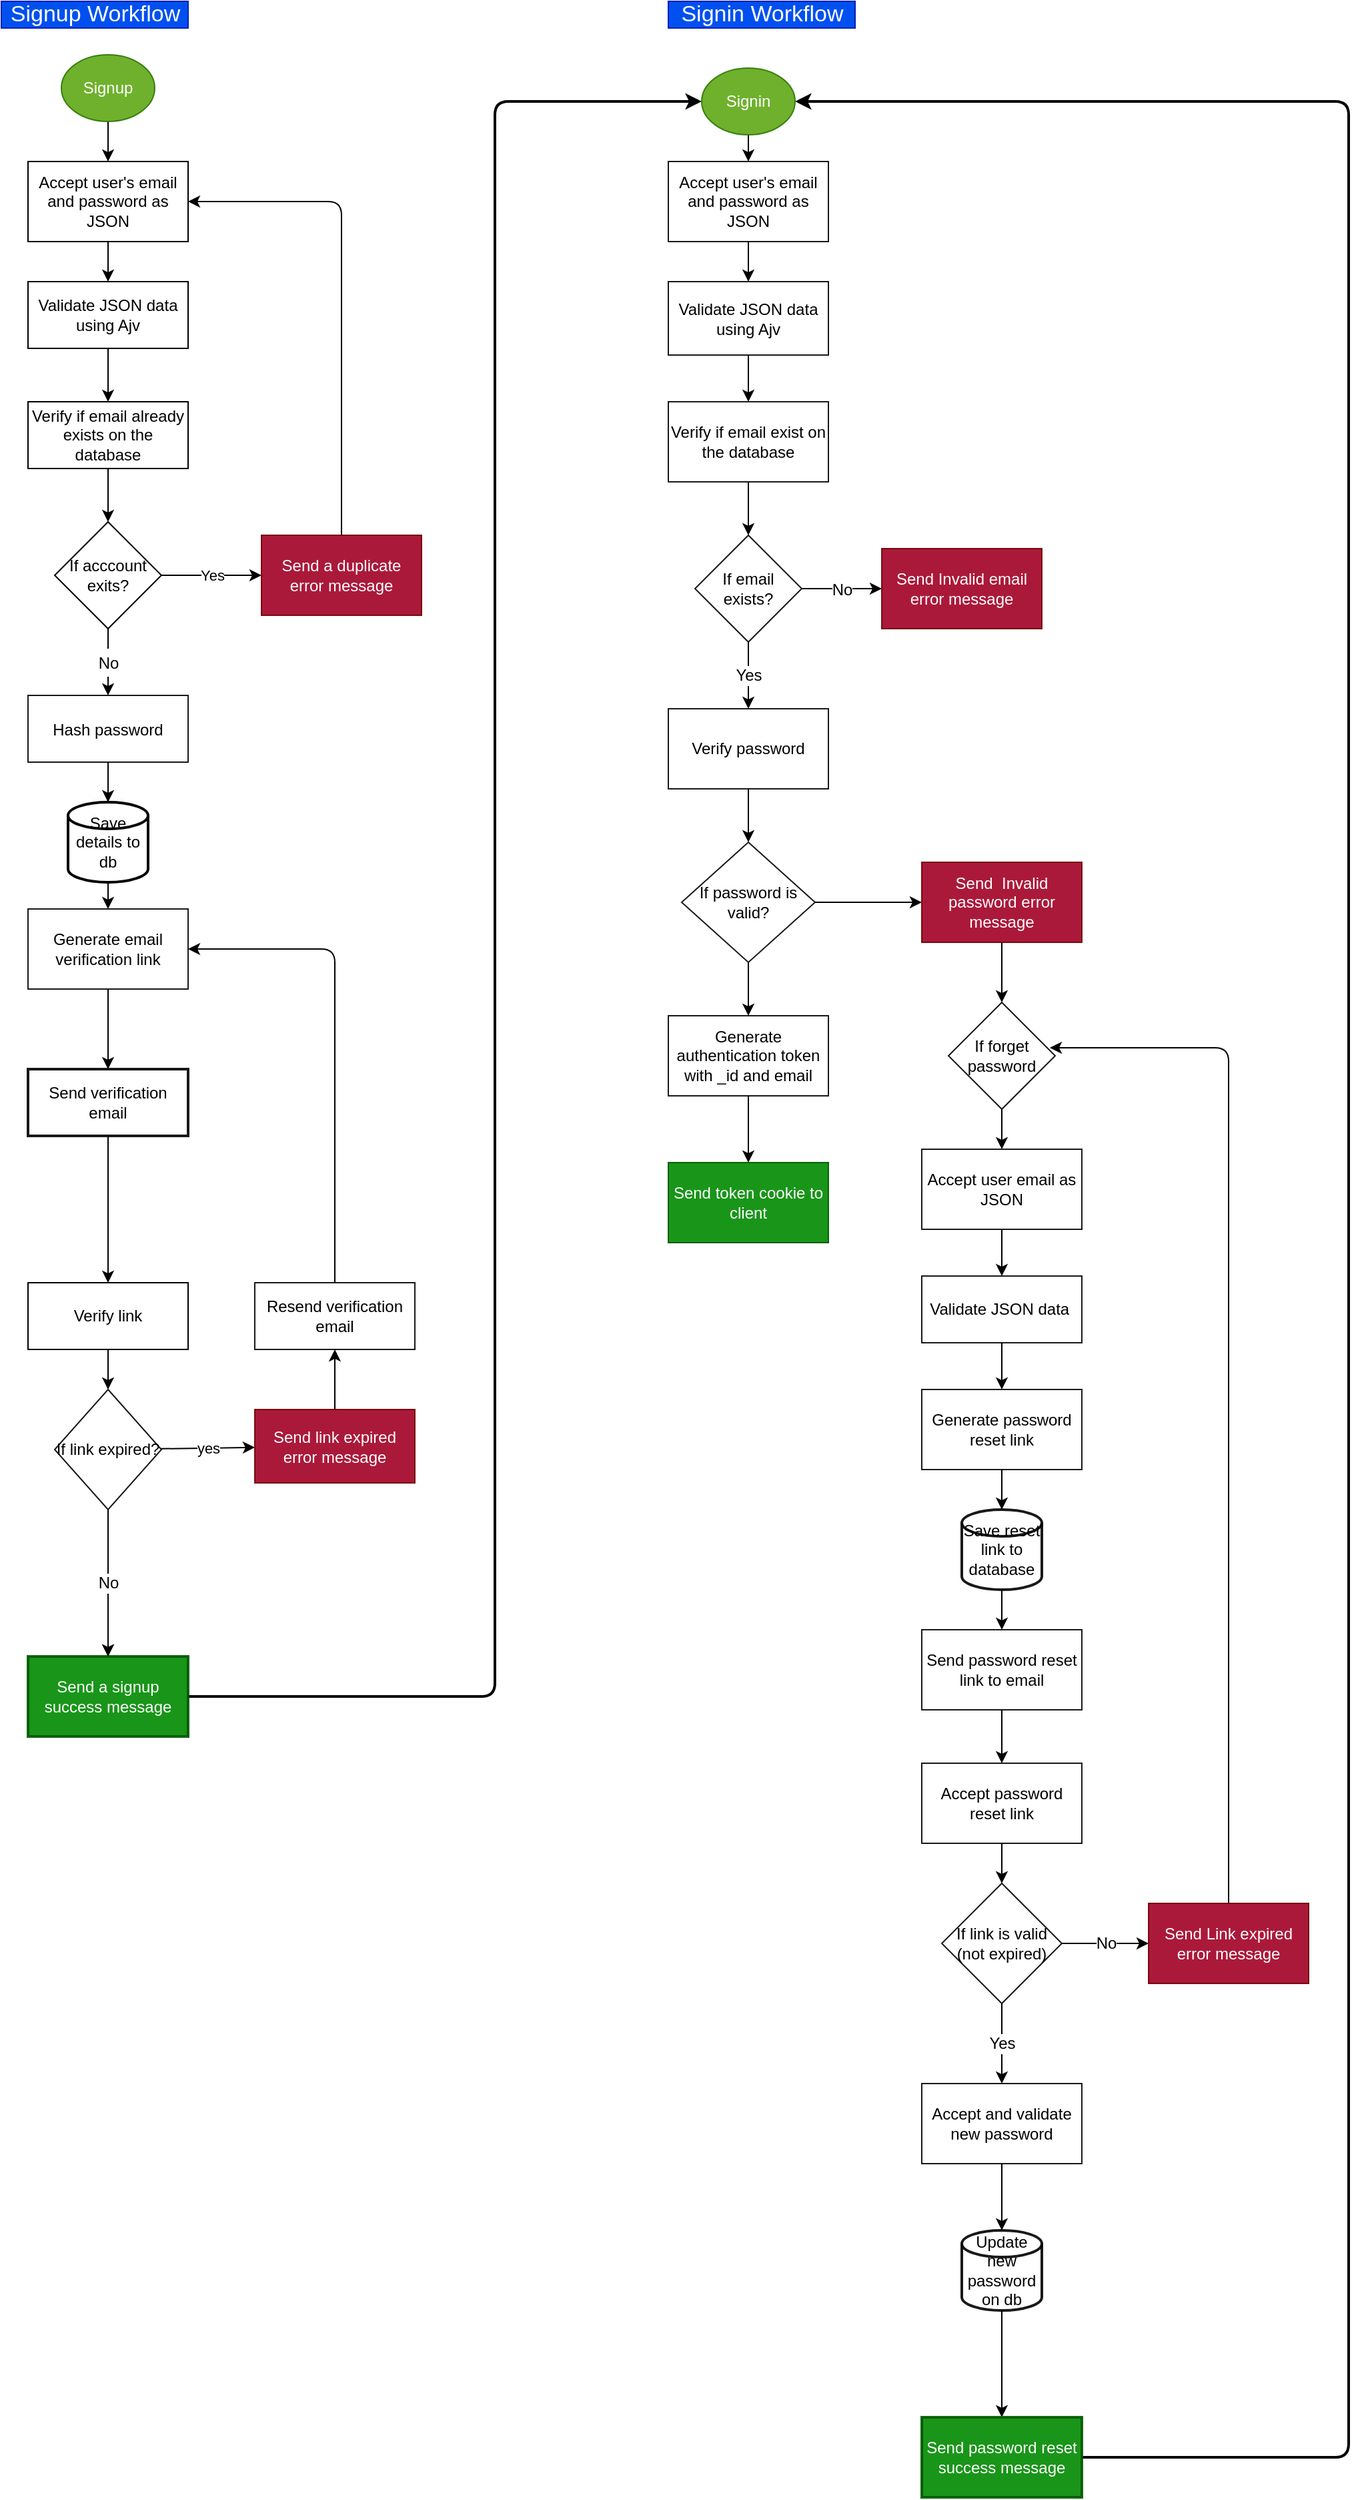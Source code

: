 <mxfile>
    <diagram id="qsI6oPGIzwRHsD8YyjTx" name="Authentication">
        <mxGraphModel dx="491" dy="1442" grid="1" gridSize="10" guides="1" tooltips="1" connect="1" arrows="1" fold="1" page="1" pageScale="1" pageWidth="850" pageHeight="1100" math="0" shadow="0">
            <root>
                <mxCell id="0"/>
                <mxCell id="1" parent="0"/>
                <mxCell id="4" value="" style="edgeStyle=none;html=1;" parent="1" source="2" target="3" edge="1">
                    <mxGeometry relative="1" as="geometry"/>
                </mxCell>
                <mxCell id="2" value="Accept user's email and password as JSON" style="rounded=0;whiteSpace=wrap;html=1;" parent="1" vertex="1">
                    <mxGeometry x="130" y="70" width="120" height="60" as="geometry"/>
                </mxCell>
                <mxCell id="6" value="" style="edgeStyle=none;html=1;" parent="1" source="3" target="5" edge="1">
                    <mxGeometry relative="1" as="geometry"/>
                </mxCell>
                <mxCell id="3" value="Validate JSON data using Ajv" style="rounded=0;whiteSpace=wrap;html=1;" parent="1" vertex="1">
                    <mxGeometry x="130" y="160" width="120" height="50" as="geometry"/>
                </mxCell>
                <mxCell id="8" value="" style="edgeStyle=none;html=1;" parent="1" source="5" target="7" edge="1">
                    <mxGeometry relative="1" as="geometry"/>
                </mxCell>
                <mxCell id="5" value="Verify if email already exists on the database" style="rounded=0;whiteSpace=wrap;html=1;" parent="1" vertex="1">
                    <mxGeometry x="130" y="250" width="120" height="50" as="geometry"/>
                </mxCell>
                <mxCell id="12" value="Yes" style="edgeStyle=none;html=1;" parent="1" source="7" target="11" edge="1">
                    <mxGeometry relative="1" as="geometry"/>
                </mxCell>
                <mxCell id="24" value="&lt;font style=&quot;font-size: 12px&quot;&gt;No&lt;/font&gt;" style="edgeStyle=none;html=1;fontSize=17;" parent="1" source="7" target="22" edge="1">
                    <mxGeometry relative="1" as="geometry"/>
                </mxCell>
                <mxCell id="7" value="If acccount exits?" style="rhombus;whiteSpace=wrap;html=1;rounded=0;" parent="1" vertex="1">
                    <mxGeometry x="150" y="340" width="80" height="80" as="geometry"/>
                </mxCell>
                <mxCell id="112" style="edgeStyle=none;html=1;exitX=0.5;exitY=0;exitDx=0;exitDy=0;entryX=1;entryY=0.5;entryDx=0;entryDy=0;" edge="1" parent="1" source="11" target="2">
                    <mxGeometry relative="1" as="geometry">
                        <Array as="points">
                            <mxPoint x="365" y="100"/>
                        </Array>
                    </mxGeometry>
                </mxCell>
                <mxCell id="11" value="Send a duplicate error message" style="whiteSpace=wrap;html=1;rounded=0;fillColor=#a20025;fontColor=#ffffff;strokeColor=#6F0000;opacity=90;" parent="1" vertex="1">
                    <mxGeometry x="305" y="350" width="120" height="60" as="geometry"/>
                </mxCell>
                <mxCell id="116" style="edgeStyle=none;html=1;" edge="1" parent="1" source="16" target="103">
                    <mxGeometry relative="1" as="geometry"/>
                </mxCell>
                <mxCell id="16" value="Send verification email" style="whiteSpace=wrap;html=1;strokeWidth=2;opacity=90;" parent="1" vertex="1">
                    <mxGeometry x="130" y="750" width="120" height="50" as="geometry"/>
                </mxCell>
                <mxCell id="27" value="" style="edgeStyle=none;html=1;fontSize=12;startArrow=none;" parent="1" source="51" target="26" edge="1">
                    <mxGeometry relative="1" as="geometry">
                        <mxPoint x="190" y="870" as="sourcePoint"/>
                    </mxGeometry>
                </mxCell>
                <mxCell id="20" value="&lt;font style=&quot;font-size: 17px&quot;&gt;Signup Workflow&lt;/font&gt;" style="text;html=1;align=center;verticalAlign=middle;resizable=0;points=[];autosize=1;strokeColor=#001DBC;fillColor=#0050ef;fontColor=#ffffff;" parent="1" vertex="1">
                    <mxGeometry x="110" y="-50" width="140" height="20" as="geometry"/>
                </mxCell>
                <mxCell id="114" value="" style="edgeStyle=none;html=1;" edge="1" parent="1" source="22" target="113">
                    <mxGeometry relative="1" as="geometry"/>
                </mxCell>
                <mxCell id="22" value="&lt;span style=&quot;font-size: 12px&quot;&gt;Hash password&lt;/span&gt;" style="whiteSpace=wrap;html=1;fontSize=17;opacity=90;strokeWidth=1;" parent="1" vertex="1">
                    <mxGeometry x="130" y="470" width="120" height="50" as="geometry"/>
                </mxCell>
                <mxCell id="95" style="edgeStyle=none;html=1;exitX=1;exitY=0.5;exitDx=0;exitDy=0;entryX=0;entryY=0.5;entryDx=0;entryDy=0;fontSize=12;strokeWidth=2;" parent="1" source="26" target="89" edge="1">
                    <mxGeometry relative="1" as="geometry">
                        <Array as="points">
                            <mxPoint x="480" y="1220"/>
                            <mxPoint x="480" y="990"/>
                            <mxPoint x="480" y="25"/>
                        </Array>
                    </mxGeometry>
                </mxCell>
                <mxCell id="26" value="Send a signup success message" style="whiteSpace=wrap;html=1;strokeWidth=2;opacity=90;fillColor=#008a00;fontColor=#ffffff;strokeColor=#005700;" parent="1" vertex="1">
                    <mxGeometry x="130" y="1190" width="120" height="60" as="geometry"/>
                </mxCell>
                <mxCell id="31" value="" style="edgeStyle=none;html=1;fontSize=17;" parent="1" source="28" target="30" edge="1">
                    <mxGeometry relative="1" as="geometry"/>
                </mxCell>
                <mxCell id="28" value="Accept user's email and password as JSON" style="whiteSpace=wrap;html=1;fontSize=12;strokeWidth=1;opacity=90;" parent="1" vertex="1">
                    <mxGeometry x="610" y="70" width="120" height="60" as="geometry"/>
                </mxCell>
                <mxCell id="29" value="&lt;font style=&quot;font-size: 17px&quot;&gt;Signin Workflow&lt;/font&gt;" style="text;html=1;align=center;verticalAlign=middle;resizable=0;points=[];autosize=1;strokeColor=#001DBC;fillColor=#0050ef;fontSize=12;fontColor=#ffffff;" parent="1" vertex="1">
                    <mxGeometry x="610" y="-50" width="140" height="20" as="geometry"/>
                </mxCell>
                <mxCell id="33" value="" style="edgeStyle=none;html=1;fontSize=17;" parent="1" source="30" target="32" edge="1">
                    <mxGeometry relative="1" as="geometry"/>
                </mxCell>
                <mxCell id="30" value="Validate JSON data using Ajv" style="whiteSpace=wrap;html=1;strokeWidth=1;opacity=90;" parent="1" vertex="1">
                    <mxGeometry x="610" y="160" width="120" height="55" as="geometry"/>
                </mxCell>
                <mxCell id="35" value="" style="edgeStyle=none;html=1;fontSize=17;" parent="1" source="32" target="34" edge="1">
                    <mxGeometry relative="1" as="geometry"/>
                </mxCell>
                <mxCell id="32" value="Verify if email exist on the database" style="whiteSpace=wrap;html=1;strokeWidth=1;opacity=90;" parent="1" vertex="1">
                    <mxGeometry x="610" y="250" width="120" height="60" as="geometry"/>
                </mxCell>
                <mxCell id="37" value="&lt;font style=&quot;font-size: 12px&quot;&gt;No&lt;/font&gt;" style="edgeStyle=none;html=1;fontSize=17;" parent="1" source="34" target="36" edge="1">
                    <mxGeometry relative="1" as="geometry"/>
                </mxCell>
                <mxCell id="40" value="Yes" style="edgeStyle=none;html=1;fontSize=12;" parent="1" source="34" target="39" edge="1">
                    <mxGeometry relative="1" as="geometry"/>
                </mxCell>
                <mxCell id="34" value="If email exists?" style="rhombus;whiteSpace=wrap;html=1;strokeWidth=1;opacity=90;" parent="1" vertex="1">
                    <mxGeometry x="630" y="350" width="80" height="80" as="geometry"/>
                </mxCell>
                <mxCell id="36" value="Send Invalid email error message" style="whiteSpace=wrap;html=1;strokeWidth=1;opacity=90;fillColor=#a20025;fontColor=#ffffff;strokeColor=#6F0000;" parent="1" vertex="1">
                    <mxGeometry x="770" y="360" width="120" height="60" as="geometry"/>
                </mxCell>
                <mxCell id="42" value="" style="edgeStyle=none;html=1;fontSize=12;" parent="1" source="39" target="41" edge="1">
                    <mxGeometry relative="1" as="geometry"/>
                </mxCell>
                <mxCell id="39" value="Verify password" style="whiteSpace=wrap;html=1;strokeWidth=1;opacity=90;" parent="1" vertex="1">
                    <mxGeometry x="610" y="480" width="120" height="60" as="geometry"/>
                </mxCell>
                <mxCell id="44" value="" style="edgeStyle=none;html=1;fontSize=12;" parent="1" source="41" target="43" edge="1">
                    <mxGeometry relative="1" as="geometry"/>
                </mxCell>
                <mxCell id="48" value="" style="edgeStyle=none;html=1;fontSize=12;" parent="1" source="41" target="47" edge="1">
                    <mxGeometry relative="1" as="geometry"/>
                </mxCell>
                <mxCell id="41" value="If password is valid?" style="rhombus;whiteSpace=wrap;html=1;strokeWidth=1;opacity=90;" parent="1" vertex="1">
                    <mxGeometry x="620" y="580" width="100" height="90" as="geometry"/>
                </mxCell>
                <mxCell id="56" value="" style="edgeStyle=none;html=1;fontSize=12;" parent="1" source="43" target="55" edge="1">
                    <mxGeometry relative="1" as="geometry"/>
                </mxCell>
                <mxCell id="43" value="Send&amp;nbsp; Invalid password error message" style="whiteSpace=wrap;html=1;strokeWidth=1;opacity=90;fillColor=#a20025;fontColor=#ffffff;strokeColor=#6F0000;" parent="1" vertex="1">
                    <mxGeometry x="800" y="595" width="120" height="60" as="geometry"/>
                </mxCell>
                <mxCell id="50" value="" style="edgeStyle=none;html=1;fontSize=12;" parent="1" source="47" target="49" edge="1">
                    <mxGeometry relative="1" as="geometry"/>
                </mxCell>
                <mxCell id="47" value="Generate authentication token with _id and email" style="whiteSpace=wrap;html=1;strokeWidth=1;opacity=90;" parent="1" vertex="1">
                    <mxGeometry x="610" y="710" width="120" height="60" as="geometry"/>
                </mxCell>
                <mxCell id="49" value="Send token cookie to client" style="whiteSpace=wrap;html=1;strokeWidth=1;opacity=90;fillColor=#008a00;fontColor=#ffffff;strokeColor=#005700;" parent="1" vertex="1">
                    <mxGeometry x="610" y="820" width="120" height="60" as="geometry"/>
                </mxCell>
                <mxCell id="54" value="No" style="edgeStyle=none;html=1;fontSize=12;" parent="1" source="51" target="26" edge="1">
                    <mxGeometry relative="1" as="geometry"/>
                </mxCell>
                <mxCell id="58" value="" style="edgeStyle=none;html=1;fontSize=12;" parent="1" source="55" target="57" edge="1">
                    <mxGeometry relative="1" as="geometry"/>
                </mxCell>
                <mxCell id="55" value="If forget password" style="rhombus;whiteSpace=wrap;html=1;fontSize=12;strokeWidth=1;opacity=90;" parent="1" vertex="1">
                    <mxGeometry x="820" y="700" width="80" height="80" as="geometry"/>
                </mxCell>
                <mxCell id="60" value="" style="edgeStyle=none;html=1;fontSize=12;" parent="1" source="57" target="59" edge="1">
                    <mxGeometry relative="1" as="geometry"/>
                </mxCell>
                <mxCell id="57" value="Accept user email as JSON" style="whiteSpace=wrap;html=1;strokeWidth=1;opacity=90;" parent="1" vertex="1">
                    <mxGeometry x="800" y="810" width="120" height="60" as="geometry"/>
                </mxCell>
                <mxCell id="67" value="" style="edgeStyle=none;html=1;fontSize=12;" parent="1" source="59" target="66" edge="1">
                    <mxGeometry relative="1" as="geometry"/>
                </mxCell>
                <mxCell id="59" value="Validate JSON data&amp;nbsp;" style="whiteSpace=wrap;html=1;strokeWidth=1;opacity=90;" parent="1" vertex="1">
                    <mxGeometry x="800" y="905" width="120" height="50" as="geometry"/>
                </mxCell>
                <mxCell id="64" value="" style="edgeStyle=none;html=1;fontSize=12;" parent="1" source="61" target="63" edge="1">
                    <mxGeometry relative="1" as="geometry"/>
                </mxCell>
                <mxCell id="61" value="Send password reset link to email" style="whiteSpace=wrap;html=1;strokeWidth=1;opacity=90;" parent="1" vertex="1">
                    <mxGeometry x="800" y="1170" width="120" height="60" as="geometry"/>
                </mxCell>
                <mxCell id="70" value="" style="edgeStyle=none;html=1;fontSize=12;" parent="1" source="63" target="69" edge="1">
                    <mxGeometry relative="1" as="geometry"/>
                </mxCell>
                <mxCell id="63" value="Accept password reset link" style="whiteSpace=wrap;html=1;strokeWidth=1;opacity=90;" parent="1" vertex="1">
                    <mxGeometry x="800" y="1270" width="120" height="60" as="geometry"/>
                </mxCell>
                <mxCell id="80" value="" style="edgeStyle=none;html=1;fontSize=12;" parent="1" source="66" target="79" edge="1">
                    <mxGeometry relative="1" as="geometry"/>
                </mxCell>
                <mxCell id="66" value="Generate password reset link" style="whiteSpace=wrap;html=1;fontSize=12;strokeWidth=1;opacity=90;" parent="1" vertex="1">
                    <mxGeometry x="800" y="990" width="120" height="60" as="geometry"/>
                </mxCell>
                <mxCell id="72" value="Yes" style="edgeStyle=none;html=1;fontSize=12;" parent="1" source="69" target="71" edge="1">
                    <mxGeometry relative="1" as="geometry"/>
                </mxCell>
                <mxCell id="84" value="No" style="edgeStyle=none;html=1;fontSize=12;" parent="1" source="69" target="83" edge="1">
                    <mxGeometry relative="1" as="geometry"/>
                </mxCell>
                <mxCell id="69" value="If link is valid (not expired)" style="rhombus;whiteSpace=wrap;html=1;strokeWidth=1;opacity=90;" parent="1" vertex="1">
                    <mxGeometry x="815" y="1360" width="90" height="90" as="geometry"/>
                </mxCell>
                <mxCell id="76" value="" style="edgeStyle=none;html=1;fontSize=12;entryX=0.5;entryY=0;entryDx=0;entryDy=0;entryPerimeter=0;" parent="1" source="71" target="77" edge="1">
                    <mxGeometry relative="1" as="geometry">
                        <mxPoint x="860" y="1610" as="targetPoint"/>
                    </mxGeometry>
                </mxCell>
                <mxCell id="71" value="Accept and validate new password" style="whiteSpace=wrap;html=1;strokeWidth=1;opacity=90;" parent="1" vertex="1">
                    <mxGeometry x="800" y="1510" width="120" height="60" as="geometry"/>
                </mxCell>
                <mxCell id="87" value="" style="edgeStyle=none;html=1;fontSize=12;" parent="1" source="77" target="86" edge="1">
                    <mxGeometry relative="1" as="geometry"/>
                </mxCell>
                <mxCell id="77" value="Update new password on db" style="strokeWidth=2;html=1;shape=mxgraph.flowchart.database;whiteSpace=wrap;fontSize=12;opacity=90;" parent="1" vertex="1">
                    <mxGeometry x="830" y="1620" width="60" height="60" as="geometry"/>
                </mxCell>
                <mxCell id="82" value="" style="edgeStyle=none;html=1;fontSize=12;" parent="1" source="79" target="61" edge="1">
                    <mxGeometry relative="1" as="geometry"/>
                </mxCell>
                <mxCell id="79" value="Save reset link to database" style="strokeWidth=2;html=1;shape=mxgraph.flowchart.database;whiteSpace=wrap;fontSize=12;opacity=90;" parent="1" vertex="1">
                    <mxGeometry x="830" y="1080" width="60" height="60" as="geometry"/>
                </mxCell>
                <mxCell id="85" style="edgeStyle=none;html=1;entryX=0.95;entryY=0.425;entryDx=0;entryDy=0;entryPerimeter=0;fontSize=12;" parent="1" source="83" target="55" edge="1">
                    <mxGeometry relative="1" as="geometry">
                        <Array as="points">
                            <mxPoint x="1030" y="734"/>
                        </Array>
                    </mxGeometry>
                </mxCell>
                <mxCell id="83" value="Send Link expired error message" style="whiteSpace=wrap;html=1;strokeWidth=1;opacity=90;fillColor=#a20025;fontColor=#ffffff;strokeColor=#6F0000;" parent="1" vertex="1">
                    <mxGeometry x="970" y="1375" width="120" height="60" as="geometry"/>
                </mxCell>
                <mxCell id="96" style="edgeStyle=none;html=1;exitX=1;exitY=0.5;exitDx=0;exitDy=0;entryX=1;entryY=0.5;entryDx=0;entryDy=0;fontSize=12;strokeWidth=2;" parent="1" source="86" target="89" edge="1">
                    <mxGeometry relative="1" as="geometry">
                        <Array as="points">
                            <mxPoint x="1120" y="1790"/>
                            <mxPoint x="1120" y="25"/>
                        </Array>
                    </mxGeometry>
                </mxCell>
                <mxCell id="86" value="Send password reset success message" style="whiteSpace=wrap;html=1;strokeWidth=2;opacity=90;fillColor=#008a00;fontColor=#ffffff;strokeColor=#005700;" parent="1" vertex="1">
                    <mxGeometry x="800" y="1760" width="120" height="60" as="geometry"/>
                </mxCell>
                <mxCell id="92" value="" style="edgeStyle=none;html=1;fontSize=12;" parent="1" source="89" target="28" edge="1">
                    <mxGeometry relative="1" as="geometry"/>
                </mxCell>
                <mxCell id="89" value="Signin" style="ellipse;whiteSpace=wrap;html=1;fontSize=12;strokeWidth=1;opacity=90;fillColor=#60a917;fontColor=#ffffff;strokeColor=#2D7600;" parent="1" vertex="1">
                    <mxGeometry x="635" width="70" height="50" as="geometry"/>
                </mxCell>
                <mxCell id="94" value="" style="edgeStyle=none;html=1;fontSize=12;" parent="1" source="93" target="2" edge="1">
                    <mxGeometry relative="1" as="geometry"/>
                </mxCell>
                <mxCell id="93" value="Signup" style="ellipse;whiteSpace=wrap;html=1;fontSize=12;strokeWidth=1;opacity=90;fillColor=#60a917;fontColor=#ffffff;strokeColor=#2D7600;" parent="1" vertex="1">
                    <mxGeometry x="155" y="-10" width="70" height="50" as="geometry"/>
                </mxCell>
                <mxCell id="107" value="yes" style="edgeStyle=none;html=1;" edge="1" parent="1" source="51" target="106">
                    <mxGeometry relative="1" as="geometry"/>
                </mxCell>
                <mxCell id="51" value="If link expired?" style="rhombus;whiteSpace=wrap;html=1;fontSize=12;strokeWidth=1;opacity=90;" parent="1" vertex="1">
                    <mxGeometry x="150" y="990" width="80" height="90" as="geometry"/>
                </mxCell>
                <mxCell id="111" style="edgeStyle=none;html=1;exitX=0.5;exitY=1;exitDx=0;exitDy=0;entryX=0.5;entryY=0;entryDx=0;entryDy=0;" edge="1" parent="1" source="98" target="16">
                    <mxGeometry relative="1" as="geometry"/>
                </mxCell>
                <mxCell id="98" value="Generate email verification link" style="rounded=0;whiteSpace=wrap;html=1;fontSize=12;strokeWidth=1;opacity=90;" parent="1" vertex="1">
                    <mxGeometry x="130" y="630" width="120" height="60" as="geometry"/>
                </mxCell>
                <mxCell id="105" value="" style="edgeStyle=none;html=1;" edge="1" parent="1" source="103" target="51">
                    <mxGeometry relative="1" as="geometry"/>
                </mxCell>
                <mxCell id="103" value="Verify link" style="whiteSpace=wrap;html=1;" vertex="1" parent="1">
                    <mxGeometry x="130" y="910" width="120" height="50" as="geometry"/>
                </mxCell>
                <mxCell id="109" value="" style="edgeStyle=none;html=1;" edge="1" parent="1" source="106" target="108">
                    <mxGeometry relative="1" as="geometry"/>
                </mxCell>
                <mxCell id="106" value="Send link expired error message" style="whiteSpace=wrap;html=1;strokeWidth=1;opacity=90;fillColor=#a20025;fontColor=#ffffff;strokeColor=#6F0000;" vertex="1" parent="1">
                    <mxGeometry x="300" y="1005" width="120" height="55" as="geometry"/>
                </mxCell>
                <mxCell id="110" style="edgeStyle=none;html=1;exitX=0.5;exitY=0;exitDx=0;exitDy=0;entryX=1;entryY=0.5;entryDx=0;entryDy=0;" edge="1" parent="1" source="108" target="98">
                    <mxGeometry relative="1" as="geometry">
                        <Array as="points">
                            <mxPoint x="360" y="660"/>
                        </Array>
                    </mxGeometry>
                </mxCell>
                <mxCell id="108" value="Resend verification email" style="whiteSpace=wrap;html=1;strokeWidth=1;opacity=90;" vertex="1" parent="1">
                    <mxGeometry x="300" y="910" width="120" height="50" as="geometry"/>
                </mxCell>
                <mxCell id="115" value="" style="edgeStyle=none;html=1;" edge="1" parent="1" source="113" target="98">
                    <mxGeometry relative="1" as="geometry"/>
                </mxCell>
                <mxCell id="113" value="Save details to db" style="strokeWidth=2;html=1;shape=mxgraph.flowchart.database;whiteSpace=wrap;" vertex="1" parent="1">
                    <mxGeometry x="160" y="550" width="60" height="60" as="geometry"/>
                </mxCell>
            </root>
        </mxGraphModel>
    </diagram>
</mxfile>